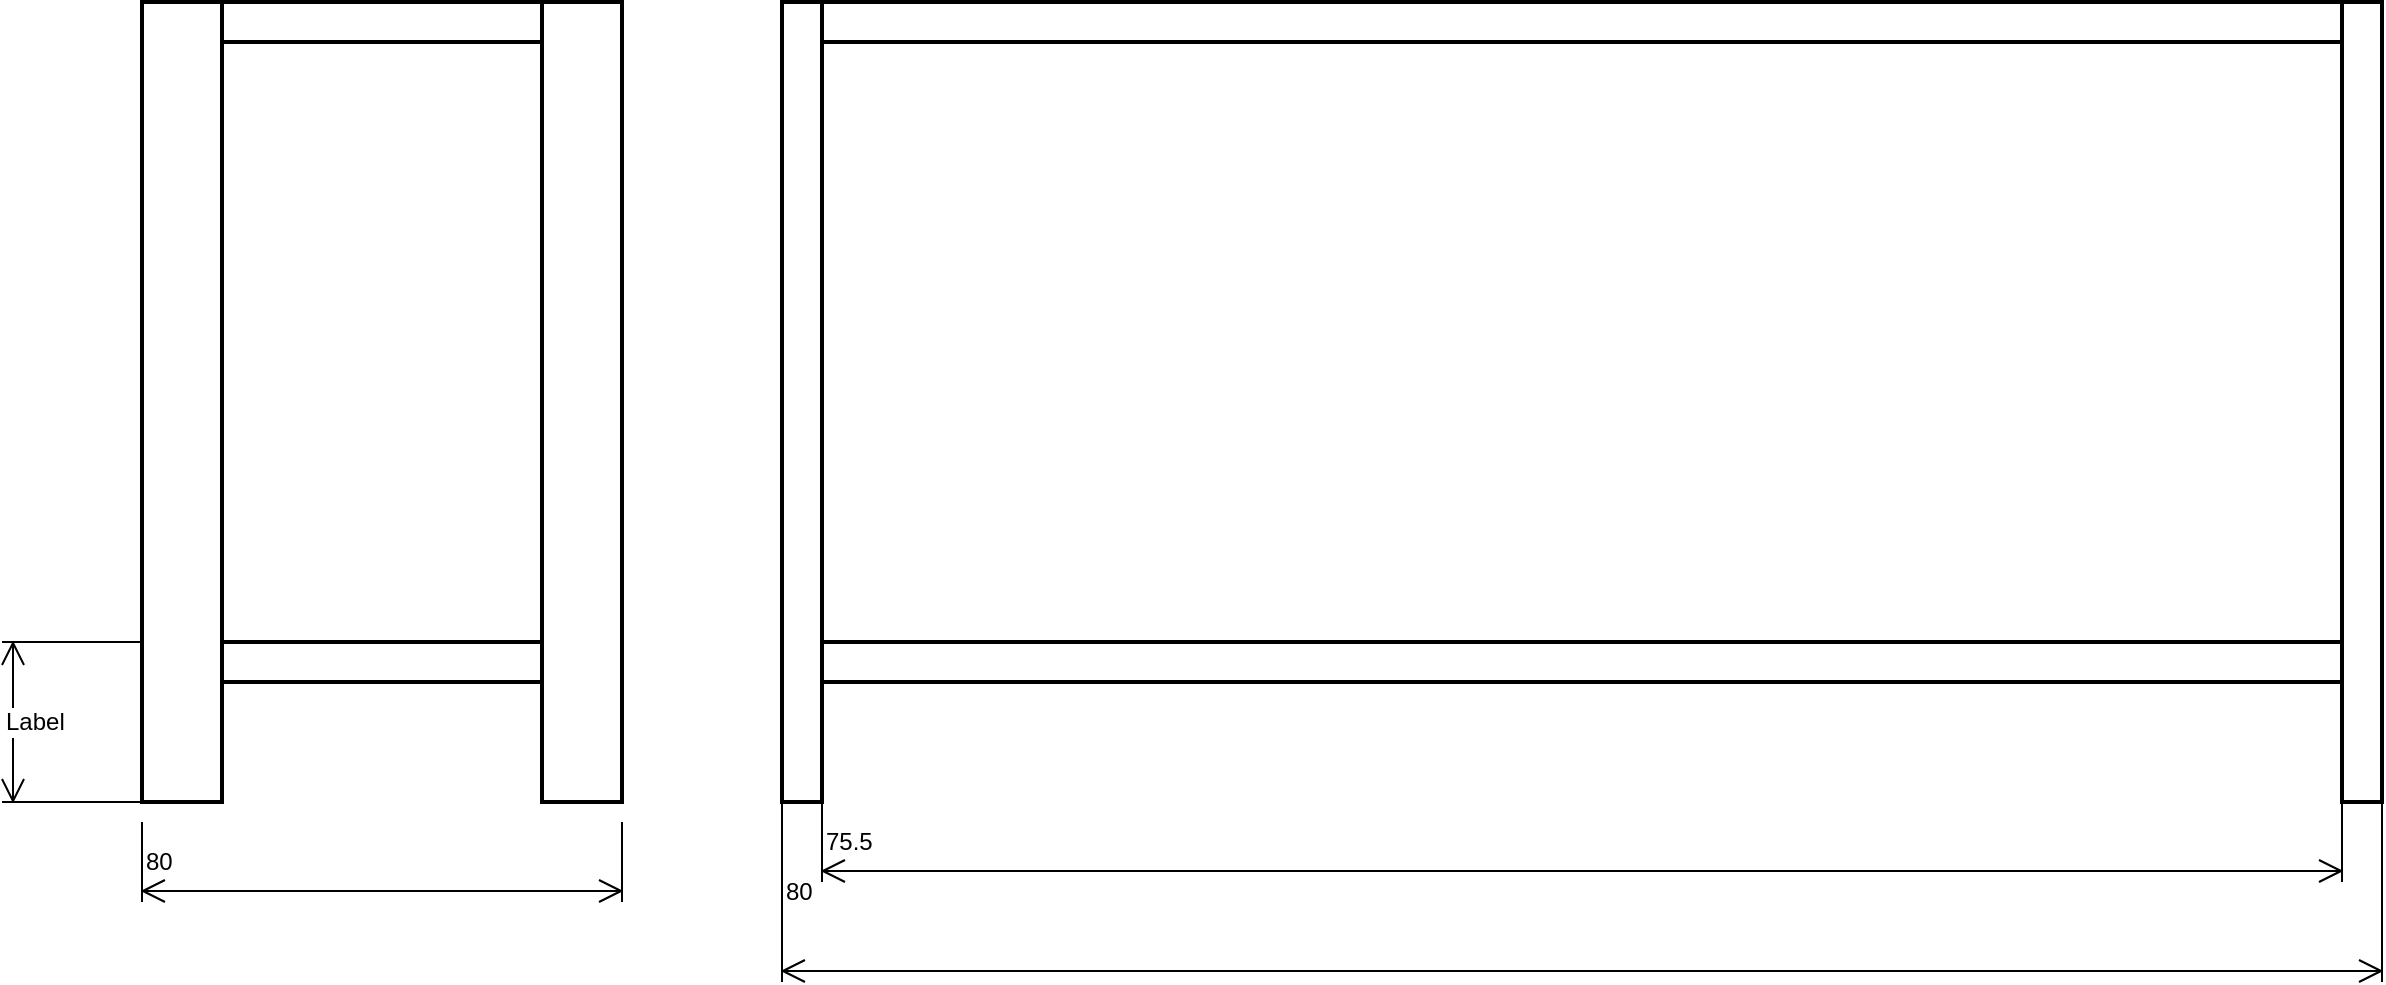 <mxfile version="15.4.1" type="github">
  <diagram id="_2LI_hFSN4ph7AZjKlz9" name="Page-1">
    <mxGraphModel dx="1262" dy="677" grid="1" gridSize="10" guides="1" tooltips="1" connect="1" arrows="1" fold="1" page="1" pageScale="1" pageWidth="850" pageHeight="1100" math="0" shadow="0">
      <root>
        <mxCell id="0" />
        <mxCell id="1" parent="0" />
        <mxCell id="fZxPZScQFTL_5xKDmJGv-1" value="" style="rounded=0;whiteSpace=wrap;html=1;strokeWidth=2;" vertex="1" parent="1">
          <mxGeometry x="80" y="80" width="40" height="400" as="geometry" />
        </mxCell>
        <mxCell id="fZxPZScQFTL_5xKDmJGv-2" value="" style="rounded=0;whiteSpace=wrap;html=1;strokeWidth=2;" vertex="1" parent="1">
          <mxGeometry x="280" y="80" width="40" height="400" as="geometry" />
        </mxCell>
        <mxCell id="fZxPZScQFTL_5xKDmJGv-3" value="80" style="shape=dimension;direction=east;whiteSpace=wrap;html=1;align=left;points=[];verticalAlign=middle;labelBackgroundColor=#ffffff" vertex="1" parent="1">
          <mxGeometry x="80" y="490" width="240" height="40" as="geometry" />
        </mxCell>
        <mxCell id="fZxPZScQFTL_5xKDmJGv-4" value="" style="rounded=0;whiteSpace=wrap;html=1;strokeWidth=2;" vertex="1" parent="1">
          <mxGeometry x="120" y="400" width="160" height="20" as="geometry" />
        </mxCell>
        <mxCell id="fZxPZScQFTL_5xKDmJGv-5" value="Label" style="shape=dimension;direction=south;whiteSpace=wrap;html=1;align=left;points=[];verticalAlign=middle;labelBackgroundColor=#ffffff" vertex="1" parent="1">
          <mxGeometry x="10" y="400" width="70" height="80" as="geometry" />
        </mxCell>
        <mxCell id="fZxPZScQFTL_5xKDmJGv-6" value="" style="rounded=0;whiteSpace=wrap;html=1;strokeWidth=2;" vertex="1" parent="1">
          <mxGeometry x="400" y="80" width="20" height="400" as="geometry" />
        </mxCell>
        <mxCell id="fZxPZScQFTL_5xKDmJGv-7" value="" style="rounded=0;whiteSpace=wrap;html=1;strokeWidth=2;" vertex="1" parent="1">
          <mxGeometry x="1180" y="80" width="20" height="400" as="geometry" />
        </mxCell>
        <mxCell id="fZxPZScQFTL_5xKDmJGv-8" value="75.5" style="shape=dimension;direction=east;whiteSpace=wrap;html=1;align=left;points=[];verticalAlign=middle;labelBackgroundColor=#ffffff" vertex="1" parent="1">
          <mxGeometry x="420" y="480" width="760" height="40" as="geometry" />
        </mxCell>
        <mxCell id="fZxPZScQFTL_5xKDmJGv-9" value="" style="rounded=0;whiteSpace=wrap;html=1;strokeWidth=2;" vertex="1" parent="1">
          <mxGeometry x="420" y="400" width="760" height="20" as="geometry" />
        </mxCell>
        <mxCell id="fZxPZScQFTL_5xKDmJGv-10" value="" style="rounded=0;whiteSpace=wrap;html=1;strokeWidth=2;" vertex="1" parent="1">
          <mxGeometry x="420" y="80" width="760" height="20" as="geometry" />
        </mxCell>
        <mxCell id="fZxPZScQFTL_5xKDmJGv-11" value="80" style="shape=dimension;direction=east;whiteSpace=wrap;html=1;align=left;points=[];verticalAlign=middle;labelBackgroundColor=#ffffff" vertex="1" parent="1">
          <mxGeometry x="400" y="480" width="800" height="90" as="geometry" />
        </mxCell>
        <mxCell id="fZxPZScQFTL_5xKDmJGv-12" value="" style="rounded=0;whiteSpace=wrap;html=1;strokeWidth=2;" vertex="1" parent="1">
          <mxGeometry x="120" y="80" width="160" height="20" as="geometry" />
        </mxCell>
      </root>
    </mxGraphModel>
  </diagram>
</mxfile>
